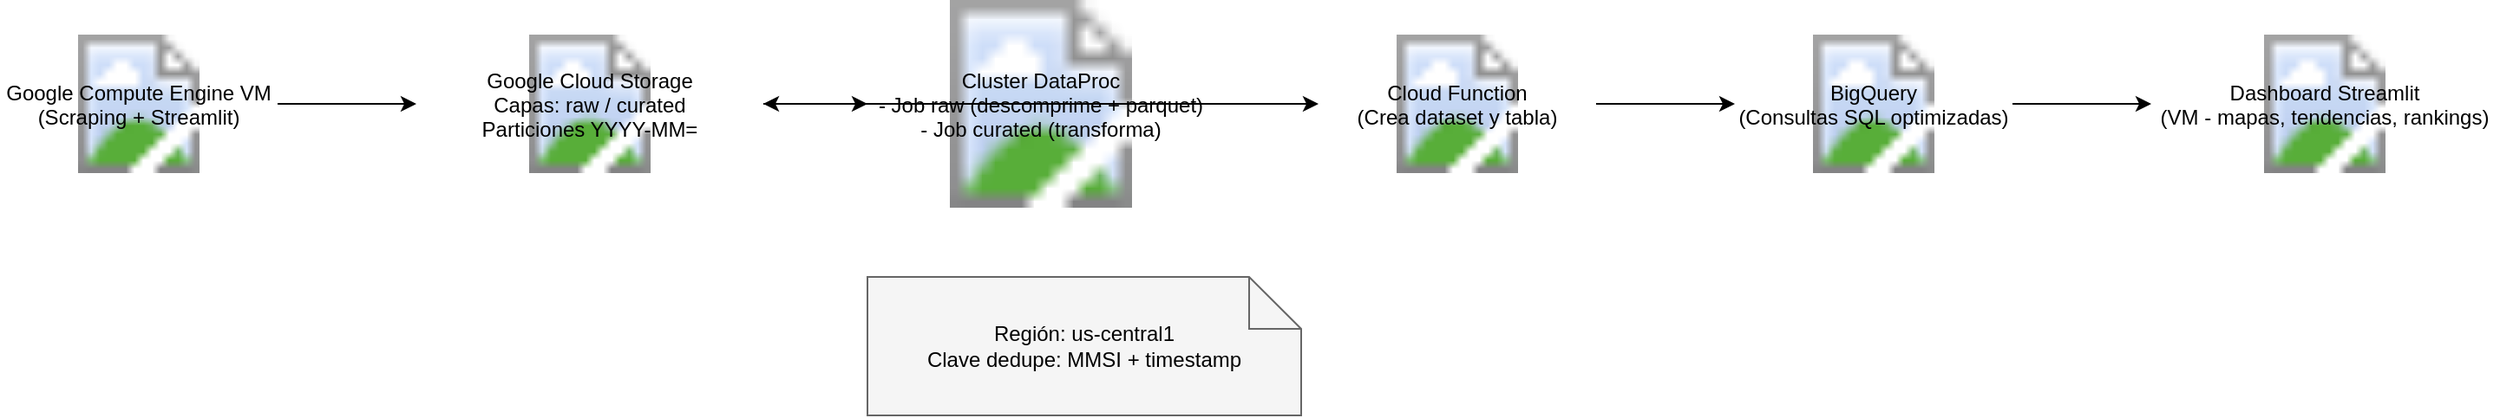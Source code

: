 <mxfile>
  <diagram id="pipelineAIS" name="Arquitectura E2E">
    <mxGraphModel dx="1280" dy="720" grid="1" gridSize="10" guides="1" tooltips="1" connect="1" arrows="1" fold="1" page="1" pageScale="1" pageWidth="1600" pageHeight="1200" math="0" shadow="0">
      <root>
        <mxCell id="0" />
        <mxCell id="1" parent="0" />
        
        <!-- VM -->
        <mxCell id="vm" value="Google Compute Engine VM&#xa;(Scraping + Streamlit)" style="shape=image;image=https://cdn.draw.io/icons/gcp/compute-engine.svg;" vertex="1" parent="1">
          <mxGeometry x="40" y="160" width="160" height="80" as="geometry" />
        </mxCell>
        
        <!-- Storage -->
        <mxCell id="gcs" value="Google Cloud Storage&#xa;Capas: raw / curated&#xa;Particiones YYYY-MM=" style="shape=image;image=https://cdn.draw.io/icons/gcp/cloud-storage.svg;" vertex="1" parent="1">
          <mxGeometry x="280" y="160" width="200" height="80" as="geometry" />
        </mxCell>
        
        <!-- Dataproc -->
        <mxCell id="dataproc" value="Cluster DataProc&#xa;- Job raw (descomprime + parquet)&#xa;- Job curated (transforma)" style="shape=image;image=https://cdn.draw.io/icons/gcp/dataproc.svg;" vertex="1" parent="1">
          <mxGeometry x="540" y="140" width="200" height="120" as="geometry" />
        </mxCell>
        
        <!-- Cloud Function -->
        <mxCell id="cf" value="Cloud Function&#xa;(Crea dataset y tabla)" style="shape=image;image=https://cdn.draw.io/icons/gcp/cloud-functions.svg;" vertex="1" parent="1">
          <mxGeometry x="800" y="160" width="160" height="80" as="geometry" />
        </mxCell>
        
        <!-- BigQuery -->
        <mxCell id="bq" value="BigQuery&#xa;(Consultas SQL optimizadas)" style="shape=image;image=https://cdn.draw.io/icons/gcp/bigquery.svg;" vertex="1" parent="1">
          <mxGeometry x="1040" y="160" width="160" height="80" as="geometry" />
        </mxCell>
        
        <!-- Streamlit -->
        <mxCell id="streamlit" value="Dashboard Streamlit&#xa;(VM - mapas, tendencias, rankings)" style="shape=image;image=https://cdn.draw.io/icons/gcp/app-engine.svg;" vertex="1" parent="1">
          <mxGeometry x="1280" y="160" width="200" height="80" as="geometry" />
        </mxCell>
        
        <!-- Arrows -->
        <mxCell id="vm-gcs" edge="1" parent="1" source="vm" target="gcs">
          <mxGeometry relative="1" as="geometry" />
        </mxCell>
        <mxCell id="gcs-dataproc" edge="1" parent="1" source="gcs" target="dataproc">
          <mxGeometry relative="1" as="geometry" />
        </mxCell>
        <mxCell id="dataproc-gcs" edge="1" parent="1" source="dataproc" target="gcs">
          <mxGeometry relative="1" as="geometry" />
        </mxCell>
        <mxCell id="gcs-cf" edge="1" parent="1" source="gcs" target="cf">
          <mxGeometry relative="1" as="geometry" />
        </mxCell>
        <mxCell id="cf-bq" edge="1" parent="1" source="cf" target="bq">
          <mxGeometry relative="1" as="geometry" />
        </mxCell>
        <mxCell id="bq-streamlit" edge="1" parent="1" source="bq" target="streamlit">
          <mxGeometry relative="1" as="geometry" />
        </mxCell>
        
        <!-- Region -->
        <mxCell id="region" value="Región: us-central1&#xa;Clave dedupe: MMSI + timestamp" style="shape=note;whiteSpace=wrap;html=1;fillColor=#f5f5f5;strokeColor=#666666;" vertex="1" parent="1">
          <mxGeometry x="540" y="300" width="250" height="80" as="geometry" />
        </mxCell>
        
      </root>
    </mxGraphModel>
  </diagram>
</mxfile>

